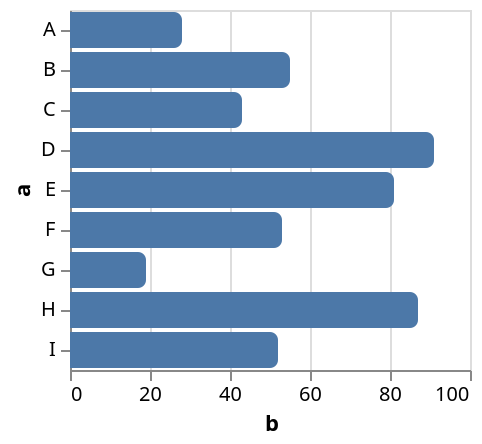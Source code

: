 {
  "$schema": "https://vega.github.io/schema/vega-lite/v5.json",
  "data": {
    "values": [
      {
        "a": "A",
        "b": 28
      },
      {
        "a": "B",
        "b": 55
      },
      {
        "a": "C",
        "b": 43
      },
      {
        "a": "D",
        "b": 91
      },
      {
        "a": "E",
        "b": 81
      },
      {
        "a": "F",
        "b": 53
      },
      {
        "a": "G",
        "b": 19
      },
      {
        "a": "H",
        "b": 87
      },
      {
        "a": "I",
        "b": 52
      }
    ]
  },
  "encoding": {
    "x": {
      "field": "b",
      "type": "quantitative"
    },
    "y": {
      "field": "a",
      "type": "ordinal"
    }
  },
  "mark": {
    "cornerRadiusEnd": 4,
    "type": "bar"
  }
}